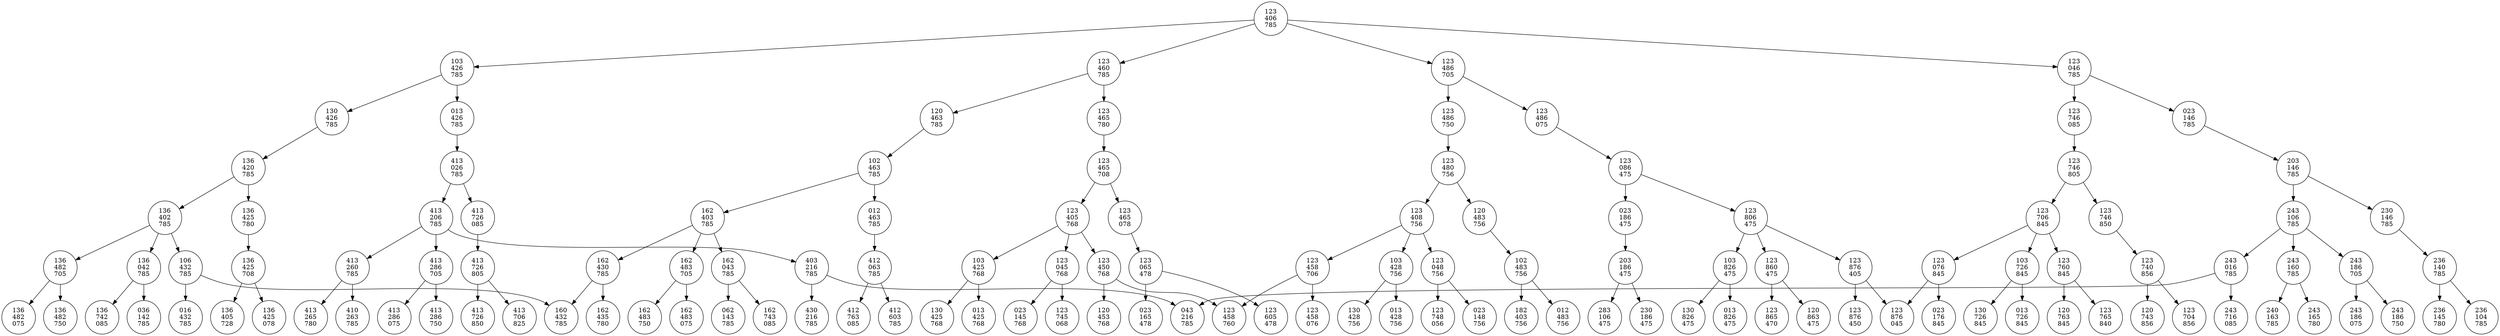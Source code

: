 digraph tree{
node [shape=circle];
123406785 [label= "123
406
785
"]
103426785 [label= "103
426
785
"]
130426785 [label= "130
426
785
"]
136420785 [label= "136
420
785
"]
136425780 [label= "136
425
780
"]
136425708 [label= "136
425
708
"]
136405728 [label= "136
405
728
"]
136425078 [label= "136
425
078
"]
136402785 [label= "136
402
785
"]
106432785 [label= "106
432
785
"]
160432785 [label= "160
432
785
"]
016432785 [label= "016
432
785
"]
136482705 [label= "136
482
705
"]
136482750 [label= "136
482
750
"]
136482075 [label= "136
482
075
"]
136042785 [label= "136
042
785
"]
036142785 [label= "036
142
785
"]
136742085 [label= "136
742
085
"]
013426785 [label= "013
426
785
"]
413026785 [label= "413
026
785
"]
413726085 [label= "413
726
085
"]
413726805 [label= "413
726
805
"]
413706825 [label= "413
706
825
"]
413726850 [label= "413
726
850
"]
413206785 [label= "413
206
785
"]
403216785 [label= "403
216
785
"]
430216785 [label= "430
216
785
"]
043216785 [label= "043
216
785
"]
413286705 [label= "413
286
705
"]
413286750 [label= "413
286
750
"]
413286075 [label= "413
286
075
"]
413260785 [label= "413
260
785
"]
410263785 [label= "410
263
785
"]
413265780 [label= "413
265
780
"]
123486705 [label= "123
486
705
"]
123486750 [label= "123
486
750
"]
123480756 [label= "123
480
756
"]
120483756 [label= "120
483
756
"]
102483756 [label= "102
483
756
"]
182403756 [label= "182
403
756
"]
012483756 [label= "012
483
756
"]
123408756 [label= "123
408
756
"]
103428756 [label= "103
428
756
"]
130428756 [label= "130
428
756
"]
013428756 [label= "013
428
756
"]
123458706 [label= "123
458
706
"]
123458760 [label= "123
458
760
"]
123458076 [label= "123
458
076
"]
123048756 [label= "123
048
756
"]
023148756 [label= "023
148
756
"]
123748056 [label= "123
748
056
"]
123486075 [label= "123
486
075
"]
123086475 [label= "123
086
475
"]
023186475 [label= "023
186
475
"]
203186475 [label= "203
186
475
"]
283106475 [label= "283
106
475
"]
230186475 [label= "230
186
475
"]
123806475 [label= "123
806
475
"]
103826475 [label= "103
826
475
"]
130826475 [label= "130
826
475
"]
013826475 [label= "013
826
475
"]
123876405 [label= "123
876
405
"]
123876450 [label= "123
876
450
"]
123876045 [label= "123
876
045
"]
123860475 [label= "123
860
475
"]
120863475 [label= "120
863
475
"]
123865470 [label= "123
865
470
"]
123460785 [label= "123
460
785
"]
120463785 [label= "120
463
785
"]
102463785 [label= "102
463
785
"]
162403785 [label= "162
403
785
"]
162483705 [label= "162
483
705
"]
162483750 [label= "162
483
750
"]
162483075 [label= "162
483
075
"]
162430785 [label= "162
430
785
"]
160432785 [label= "160
432
785
"]
162435780 [label= "162
435
780
"]
162043785 [label= "162
043
785
"]
062143785 [label= "062
143
785
"]
162743085 [label= "162
743
085
"]
012463785 [label= "012
463
785
"]
412063785 [label= "412
063
785
"]
412763085 [label= "412
763
085
"]
412603785 [label= "412
603
785
"]
123465780 [label= "123
465
780
"]
123465708 [label= "123
465
708
"]
123405768 [label= "123
405
768
"]
103425768 [label= "103
425
768
"]
130425768 [label= "130
425
768
"]
013425768 [label= "013
425
768
"]
123450768 [label= "123
450
768
"]
120453768 [label= "120
453
768
"]
123458760 [label= "123
458
760
"]
123045768 [label= "123
045
768
"]
023145768 [label= "023
145
768
"]
123745068 [label= "123
745
068
"]
123465078 [label= "123
465
078
"]
123065478 [label= "123
065
478
"]
023165478 [label= "023
165
478
"]
123605478 [label= "123
605
478
"]
123046785 [label= "123
046
785
"]
023146785 [label= "023
146
785
"]
203146785 [label= "203
146
785
"]
243106785 [label= "243
106
785
"]
243186705 [label= "243
186
705
"]
243186750 [label= "243
186
750
"]
243186075 [label= "243
186
075
"]
243160785 [label= "243
160
785
"]
240163785 [label= "240
163
785
"]
243165780 [label= "243
165
780
"]
243016785 [label= "243
016
785
"]
043216785 [label= "043
216
785
"]
243716085 [label= "243
716
085
"]
230146785 [label= "230
146
785
"]
236140785 [label= "236
140
785
"]
236145780 [label= "236
145
780
"]
236104785 [label= "236
104
785
"]
123746085 [label= "123
746
085
"]
123746805 [label= "123
746
805
"]
123706845 [label= "123
706
845
"]
103726845 [label= "103
726
845
"]
130726845 [label= "130
726
845
"]
013726845 [label= "013
726
845
"]
123760845 [label= "123
760
845
"]
120763845 [label= "120
763
845
"]
123765840 [label= "123
765
840
"]
123076845 [label= "123
076
845
"]
023176845 [label= "023
176
845
"]
123876045 [label= "123
876
045
"]
123746850 [label= "123
746
850
"]
123740856 [label= "123
740
856
"]
120743856 [label= "120
743
856
"]
123704856 [label= "123
704
856
"]
123406785 -> 103426785
123406785 -> 123486705
123406785 -> 123460785
123406785 -> 123046785
103426785 -> 130426785
103426785 -> 013426785
130426785 -> 136420785
136420785 -> 136425780
136420785 -> 136402785
136425780 -> 136425708
136425708 -> 136405728
136425708 -> 136425078
136402785 -> 106432785
136402785 -> 136482705
136402785 -> 136042785
106432785 -> 160432785
106432785 -> 016432785
136482705 -> 136482750
136482705 -> 136482075
136042785 -> 036142785
136042785 -> 136742085
013426785 -> 413026785
413026785 -> 413726085
413026785 -> 413206785
413726085 -> 413726805
413726805 -> 413706825
413726805 -> 413726850
413206785 -> 403216785
413206785 -> 413286705
413206785 -> 413260785
403216785 -> 430216785
403216785 -> 043216785
413286705 -> 413286750
413286705 -> 413286075
413260785 -> 410263785
413260785 -> 413265780
123486705 -> 123486750
123486705 -> 123486075
123486750 -> 123480756
123480756 -> 120483756
123480756 -> 123408756
120483756 -> 102483756
102483756 -> 182403756
102483756 -> 012483756
123408756 -> 103428756
123408756 -> 123458706
123408756 -> 123048756
103428756 -> 130428756
103428756 -> 013428756
123458706 -> 123458760
123458706 -> 123458076
123048756 -> 023148756
123048756 -> 123748056
123486075 -> 123086475
123086475 -> 023186475
123086475 -> 123806475
023186475 -> 203186475
203186475 -> 283106475
203186475 -> 230186475
123806475 -> 103826475
123806475 -> 123876405
123806475 -> 123860475
103826475 -> 130826475
103826475 -> 013826475
123876405 -> 123876450
123876405 -> 123876045
123860475 -> 120863475
123860475 -> 123865470
123460785 -> 120463785
123460785 -> 123465780
120463785 -> 102463785
102463785 -> 162403785
102463785 -> 012463785
162403785 -> 162483705
162403785 -> 162430785
162403785 -> 162043785
162483705 -> 162483750
162483705 -> 162483075
162430785 -> 160432785
162430785 -> 162435780
162043785 -> 062143785
162043785 -> 162743085
012463785 -> 412063785
412063785 -> 412763085
412063785 -> 412603785
123465780 -> 123465708
123465708 -> 123405768
123465708 -> 123465078
123405768 -> 103425768
123405768 -> 123450768
123405768 -> 123045768
103425768 -> 130425768
103425768 -> 013425768
123450768 -> 120453768
123450768 -> 123458760
123045768 -> 023145768
123045768 -> 123745068
123465078 -> 123065478
123065478 -> 023165478
123065478 -> 123605478
123046785 -> 023146785
123046785 -> 123746085
023146785 -> 203146785
203146785 -> 243106785
203146785 -> 230146785
243106785 -> 243186705
243106785 -> 243160785
243106785 -> 243016785
243186705 -> 243186750
243186705 -> 243186075
243160785 -> 240163785
243160785 -> 243165780
243016785 -> 043216785
243016785 -> 243716085
230146785 -> 236140785
236140785 -> 236145780
236140785 -> 236104785
123746085 -> 123746805
123746805 -> 123706845
123746805 -> 123746850
123706845 -> 103726845
123706845 -> 123760845
123706845 -> 123076845
103726845 -> 130726845
103726845 -> 013726845
123760845 -> 120763845
123760845 -> 123765840
123076845 -> 023176845
123076845 -> 123876045
123746850 -> 123740856
123740856 -> 120743856
123740856 -> 123704856
}
